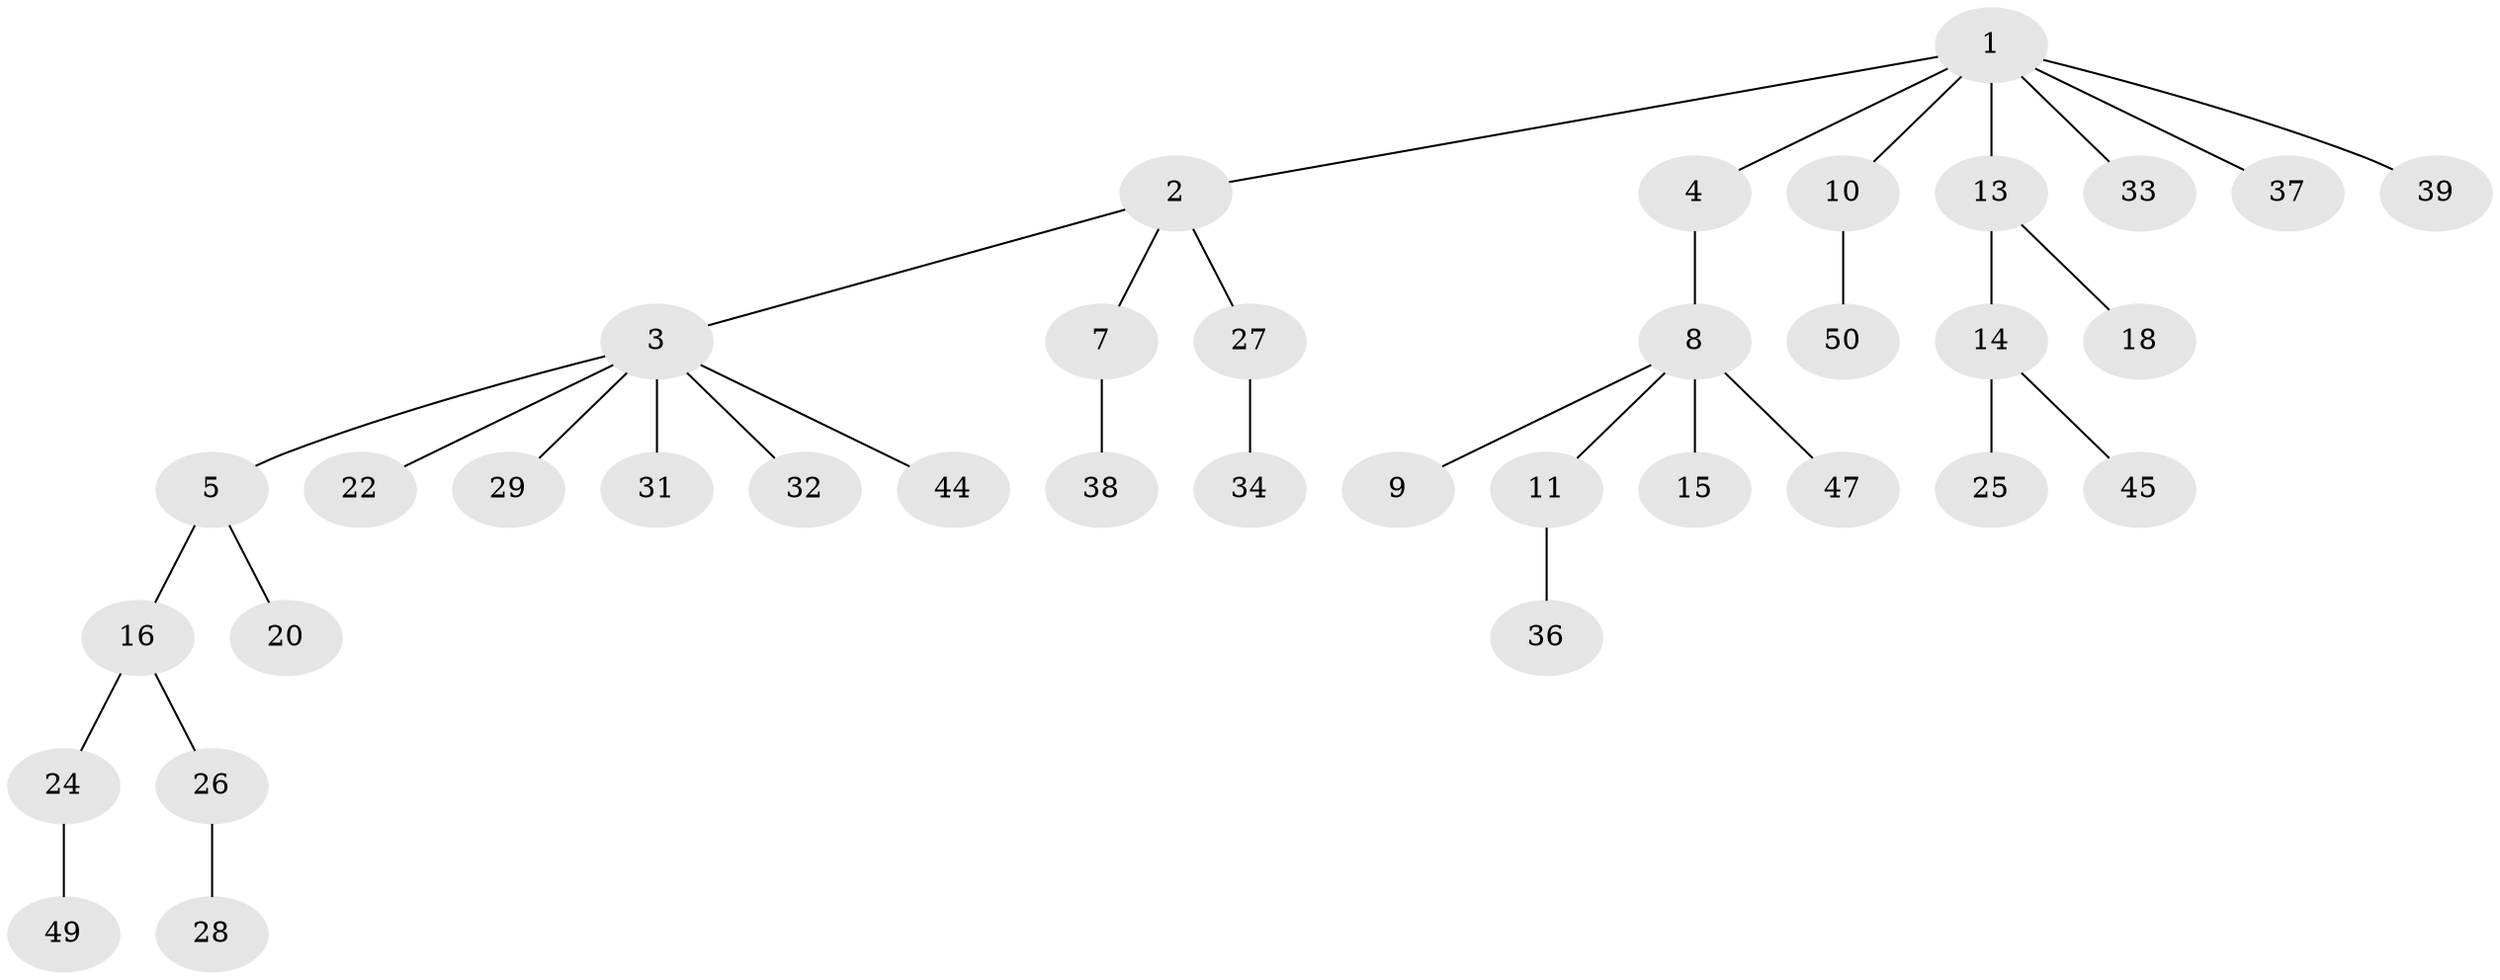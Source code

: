 // original degree distribution, {6: 0.02, 4: 0.06, 5: 0.04, 2: 0.24, 3: 0.14, 1: 0.5}
// Generated by graph-tools (version 1.1) at 2025/42/03/06/25 10:42:02]
// undirected, 36 vertices, 35 edges
graph export_dot {
graph [start="1"]
  node [color=gray90,style=filled];
  1 [super="+23"];
  2 [super="+6"];
  3 [super="+21"];
  4;
  5 [super="+19"];
  7 [super="+35"];
  8 [super="+30"];
  9;
  10 [super="+12"];
  11;
  13;
  14 [super="+41"];
  15;
  16 [super="+17"];
  18 [super="+42"];
  20;
  22;
  24 [super="+46"];
  25;
  26 [super="+48"];
  27;
  28;
  29;
  31;
  32;
  33;
  34 [super="+40"];
  36 [super="+43"];
  37;
  38;
  39;
  44;
  45;
  47;
  49;
  50;
  1 -- 2;
  1 -- 4;
  1 -- 10;
  1 -- 13;
  1 -- 37;
  1 -- 39;
  1 -- 33;
  2 -- 3;
  2 -- 27;
  2 -- 7;
  3 -- 5;
  3 -- 22;
  3 -- 32;
  3 -- 44;
  3 -- 29;
  3 -- 31;
  4 -- 8;
  5 -- 16;
  5 -- 20;
  7 -- 38;
  8 -- 9;
  8 -- 11;
  8 -- 15;
  8 -- 47;
  10 -- 50;
  11 -- 36;
  13 -- 14;
  13 -- 18;
  14 -- 25;
  14 -- 45;
  16 -- 24;
  16 -- 26;
  24 -- 49;
  26 -- 28;
  27 -- 34;
}
